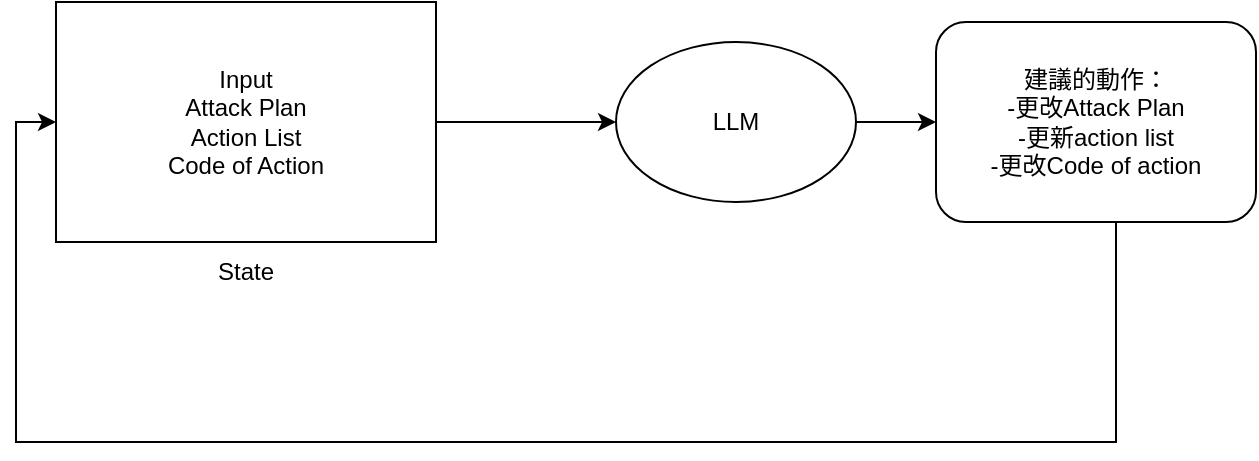 <mxfile version="26.1.0">
  <diagram name="Page-1" id="vE4XdKXxvLMoqNHUQSdx">
    <mxGraphModel dx="1050" dy="562" grid="1" gridSize="10" guides="1" tooltips="1" connect="1" arrows="1" fold="1" page="1" pageScale="1" pageWidth="827" pageHeight="1169" math="0" shadow="0">
      <root>
        <mxCell id="0" />
        <mxCell id="1" parent="0" />
        <mxCell id="quFj3h72N23uEDWzQp3o-3" value="" style="group" vertex="1" connectable="0" parent="1">
          <mxGeometry x="150" y="50" width="190" height="150" as="geometry" />
        </mxCell>
        <mxCell id="quFj3h72N23uEDWzQp3o-1" value="&lt;div&gt;Input&lt;/div&gt;Attack Plan&lt;div&gt;Action List&lt;/div&gt;&lt;div&gt;Code of Action&lt;/div&gt;" style="rounded=0;whiteSpace=wrap;html=1;" vertex="1" parent="quFj3h72N23uEDWzQp3o-3">
          <mxGeometry width="190" height="120" as="geometry" />
        </mxCell>
        <mxCell id="quFj3h72N23uEDWzQp3o-2" value="State" style="text;html=1;align=center;verticalAlign=middle;whiteSpace=wrap;rounded=0;" vertex="1" parent="quFj3h72N23uEDWzQp3o-3">
          <mxGeometry y="120" width="190" height="30" as="geometry" />
        </mxCell>
        <mxCell id="quFj3h72N23uEDWzQp3o-7" value="" style="edgeStyle=orthogonalEdgeStyle;rounded=0;orthogonalLoop=1;jettySize=auto;html=1;" edge="1" parent="1" source="quFj3h72N23uEDWzQp3o-4" target="quFj3h72N23uEDWzQp3o-6">
          <mxGeometry relative="1" as="geometry" />
        </mxCell>
        <mxCell id="quFj3h72N23uEDWzQp3o-4" value="LLM" style="ellipse;whiteSpace=wrap;html=1;" vertex="1" parent="1">
          <mxGeometry x="430" y="70" width="120" height="80" as="geometry" />
        </mxCell>
        <mxCell id="quFj3h72N23uEDWzQp3o-5" value="" style="edgeStyle=orthogonalEdgeStyle;rounded=0;orthogonalLoop=1;jettySize=auto;html=1;" edge="1" parent="1" source="quFj3h72N23uEDWzQp3o-1" target="quFj3h72N23uEDWzQp3o-4">
          <mxGeometry relative="1" as="geometry" />
        </mxCell>
        <mxCell id="quFj3h72N23uEDWzQp3o-8" style="edgeStyle=orthogonalEdgeStyle;rounded=0;orthogonalLoop=1;jettySize=auto;html=1;entryX=0;entryY=0.5;entryDx=0;entryDy=0;" edge="1" parent="1" source="quFj3h72N23uEDWzQp3o-6" target="quFj3h72N23uEDWzQp3o-1">
          <mxGeometry relative="1" as="geometry">
            <Array as="points">
              <mxPoint x="680" y="270" />
              <mxPoint x="130" y="270" />
              <mxPoint x="130" y="110" />
            </Array>
          </mxGeometry>
        </mxCell>
        <mxCell id="quFj3h72N23uEDWzQp3o-6" value="建議的動作：&lt;div&gt;-更改Attack Plan&lt;/div&gt;&lt;div&gt;-更新action list&lt;/div&gt;&lt;div&gt;-更改Code of action&lt;/div&gt;" style="rounded=1;whiteSpace=wrap;html=1;" vertex="1" parent="1">
          <mxGeometry x="590" y="60" width="160" height="100" as="geometry" />
        </mxCell>
      </root>
    </mxGraphModel>
  </diagram>
</mxfile>
